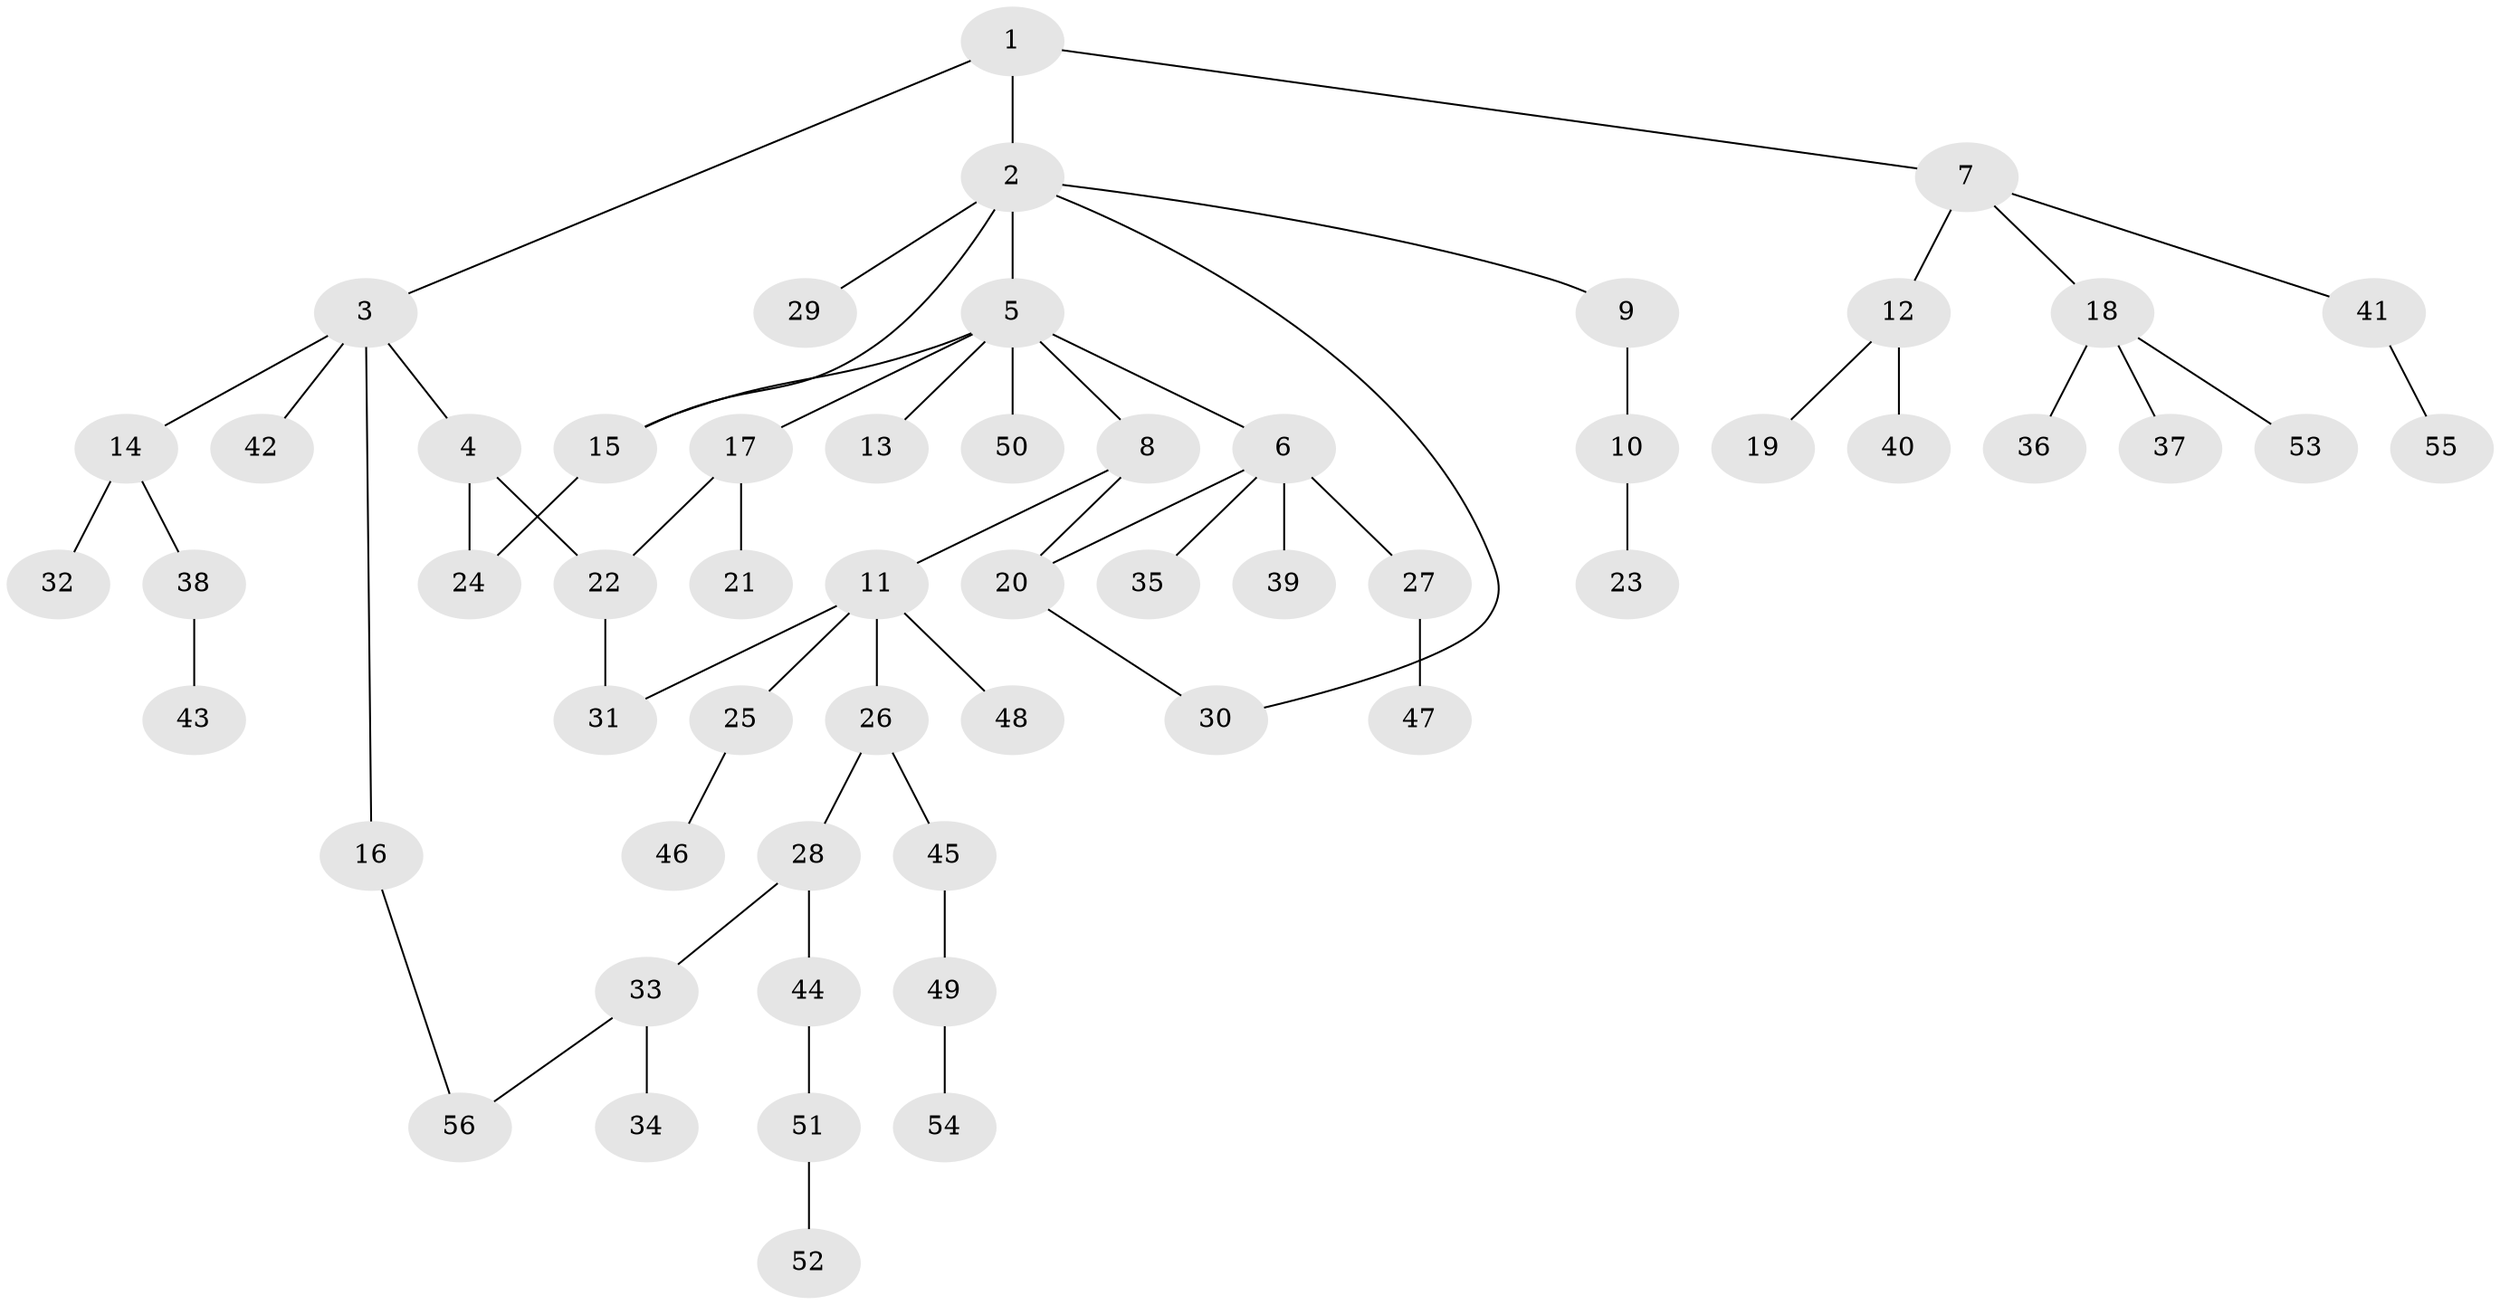 // Generated by graph-tools (version 1.1) at 2025/34/03/09/25 02:34:14]
// undirected, 56 vertices, 62 edges
graph export_dot {
graph [start="1"]
  node [color=gray90,style=filled];
  1;
  2;
  3;
  4;
  5;
  6;
  7;
  8;
  9;
  10;
  11;
  12;
  13;
  14;
  15;
  16;
  17;
  18;
  19;
  20;
  21;
  22;
  23;
  24;
  25;
  26;
  27;
  28;
  29;
  30;
  31;
  32;
  33;
  34;
  35;
  36;
  37;
  38;
  39;
  40;
  41;
  42;
  43;
  44;
  45;
  46;
  47;
  48;
  49;
  50;
  51;
  52;
  53;
  54;
  55;
  56;
  1 -- 2;
  1 -- 3;
  1 -- 7;
  2 -- 5;
  2 -- 9;
  2 -- 29;
  2 -- 30;
  2 -- 15;
  3 -- 4;
  3 -- 14;
  3 -- 16;
  3 -- 42;
  4 -- 22;
  4 -- 24;
  5 -- 6;
  5 -- 8;
  5 -- 13;
  5 -- 15;
  5 -- 17;
  5 -- 50;
  6 -- 20;
  6 -- 27;
  6 -- 35;
  6 -- 39;
  7 -- 12;
  7 -- 18;
  7 -- 41;
  8 -- 11;
  8 -- 20;
  9 -- 10;
  10 -- 23;
  11 -- 25;
  11 -- 26;
  11 -- 31;
  11 -- 48;
  12 -- 19;
  12 -- 40;
  14 -- 32;
  14 -- 38;
  15 -- 24;
  16 -- 56;
  17 -- 21;
  17 -- 22;
  18 -- 36;
  18 -- 37;
  18 -- 53;
  20 -- 30;
  22 -- 31;
  25 -- 46;
  26 -- 28;
  26 -- 45;
  27 -- 47;
  28 -- 33;
  28 -- 44;
  33 -- 34;
  33 -- 56;
  38 -- 43;
  41 -- 55;
  44 -- 51;
  45 -- 49;
  49 -- 54;
  51 -- 52;
}
